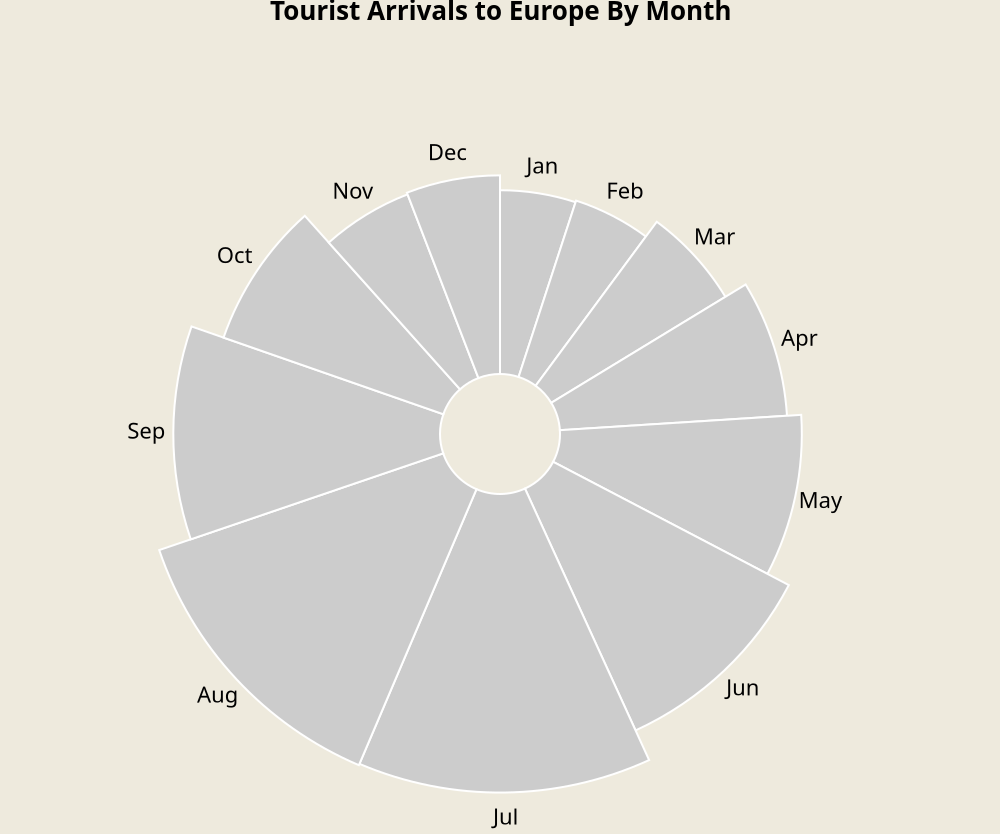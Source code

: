 {
  "$schema": "https://vega.github.io/schema/vega/v5.json",
  "width": 500,
  "height": 400,
  "background": "#EEEADD",
  "description": "A basic radial plot that encodes two values as the angle and radius of an arc.",
  "title": "Tourist Arrivals to Europe By Month",
  "data": [
    {
      "name": "table",
      "values": [
        {
          "category": "Jan",
          "value": 36995000,
          "startAngle": 0,
          "endAngle": 0.3151529833074267
        },
        {
          "category": "Feb",
          "value": 37692000,
          "startAngle": 0.3151529833074267,
          "endAngle": 0.6362435697873166
        },
        {
          "category": "Mar",
          "value": 45518000,
          "startAngle": 0.6362435697873166,
          "endAngle": 1.0240022802667719
        },
        {
          "category": "Apr",
          "value": 56725000,
          "startAngle": 1.0240022802667719,
          "endAngle": 1.5072311754719017
        },
        {
          "category": "May",
          "value": 64043000,
          "startAngle": 1.5072311754719017,
          "endAngle": 2.052800644588202
        },
        {
          "category": "Jun",
          "value": 77462000,
          "startAngle": 2.052800644588202,
          "endAngle": 2.7126838826733453
        },
        {
          "category": "Jul",
          "value": 97635000,
          "startAngle": 2.7126838826733453,
          "endAngle": 3.544416860784458
        },
        {
          "category": "Aug",
          "value": 98575000,
          "startAngle": 3.544416860784458,
          "endAngle": 4.384157510318978
        },
        {
          "category": "Sep",
          "value": 77905000,
          "startAngle": 4.384157510318978,
          "endAngle": 5.047814576532388
        },
        {
          "category": "Oct",
          "value": 59350000,
          "startAngle": 5.047814576532388,
          "endAngle": 5.553405320127354
        },
        {
          "category": "Nov",
          "value": 42445000,
          "startAngle": 5.553405320127354,
          "endAngle": 5.914985760091774
        },
        {
          "category": "Dec",
          "value": 43222000,
          "startAngle": 5.914985760091774,
          "endAngle": 6.283185307179586
        }
      ],
      "transform": [{"type": "pie", "field": "value"}]
    }
  ],
  "scales": [
    {
      "name": "r",
      "type": "sqrt",
      "domain": {"data": "table", "field": "value"},
      "zero": true,
      "range": [30, 180]
    }
  ],
  "marks": [
    {
      "type": "arc",
      "color":"#4682b4",
      "from": {"data": "table"},
      "encode": {
        "enter": {
          "x": {"field": {"group": "width"}, "mult": 0.5},
          "y": {"field": {"group": "height"}, "mult": 0.5},
          "startAngle": {"field": "startAngle"},
          "endAngle": {"field": "endAngle"},
          "innerRadius": {"value": 30},
          "outerRadius": {"scale": "r", "field": "value"},
          "stroke": {"value": "#fff"},
          "tooltip": {"field": "value", "type": "quantitative","title":"Number of tourists"}
        },
        "update": {"fill": {"value": "#ccc"}},
        "hover": {"fill": {"value": "pink"}}
      }
    },
    {
      "type": "text",
      "from": {"data": "table"},
      "encode": {
        "enter": {
          "x": {"field": {"group": "width"}, "mult": 0.5},
          "y": {"field": {"group": "height"}, "mult": 0.5},
          "radius": {"scale": "r", "field": "value", "offset": 13},
          "theta": {"signal": "(datum.startAngle + datum.endAngle)/2"},
          "fill": {"value": "#000"},
          "align": {"value": "center"},
          "baseline": {"value": "middle"},
          "text": {"field": "category"}
        }
      }
    }
  ]
}